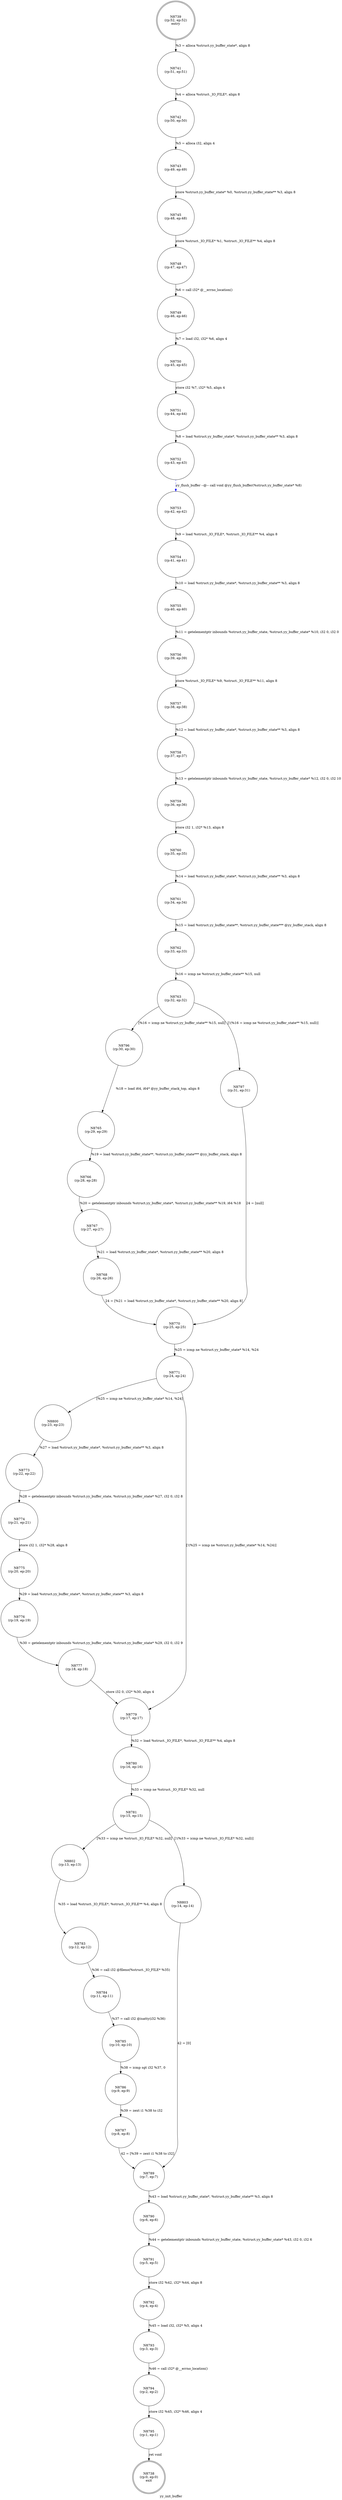 digraph yy_init_buffer {
label="yy_init_buffer"
8738 [label="N8738\n(rp:0, ep:0)\nexit", shape="doublecircle"]
8739 [label="N8739\n(rp:52, ep:52)\nentry", shape="doublecircle"]
8739 -> 8741 [label="%3 = alloca %struct.yy_buffer_state*, align 8"]
8741 [label="N8741\n(rp:51, ep:51)", shape="circle"]
8741 -> 8742 [label="%4 = alloca %struct._IO_FILE*, align 8"]
8742 [label="N8742\n(rp:50, ep:50)", shape="circle"]
8742 -> 8743 [label="%5 = alloca i32, align 4"]
8743 [label="N8743\n(rp:49, ep:49)", shape="circle"]
8743 -> 8745 [label="store %struct.yy_buffer_state* %0, %struct.yy_buffer_state** %3, align 8"]
8745 [label="N8745\n(rp:48, ep:48)", shape="circle"]
8745 -> 8748 [label="store %struct._IO_FILE* %1, %struct._IO_FILE** %4, align 8"]
8748 [label="N8748\n(rp:47, ep:47)", shape="circle"]
8748 -> 8749 [label="%6 = call i32* @__errno_location()"]
8749 [label="N8749\n(rp:46, ep:46)", shape="circle"]
8749 -> 8750 [label="%7 = load i32, i32* %6, align 4"]
8750 [label="N8750\n(rp:45, ep:45)", shape="circle"]
8750 -> 8751 [label="store i32 %7, i32* %5, align 4"]
8751 [label="N8751\n(rp:44, ep:44)", shape="circle"]
8751 -> 8752 [label="%8 = load %struct.yy_buffer_state*, %struct.yy_buffer_state** %3, align 8"]
8752 [label="N8752\n(rp:43, ep:43)", shape="circle"]
8752 -> 8753 [label="yy_flush_buffer --@-- call void @yy_flush_buffer(%struct.yy_buffer_state* %8)", style="dashed", color="blue"]
8753 [label="N8753\n(rp:42, ep:42)", shape="circle"]
8753 -> 8754 [label="%9 = load %struct._IO_FILE*, %struct._IO_FILE** %4, align 8"]
8754 [label="N8754\n(rp:41, ep:41)", shape="circle"]
8754 -> 8755 [label="%10 = load %struct.yy_buffer_state*, %struct.yy_buffer_state** %3, align 8"]
8755 [label="N8755\n(rp:40, ep:40)", shape="circle"]
8755 -> 8756 [label="%11 = getelementptr inbounds %struct.yy_buffer_state, %struct.yy_buffer_state* %10, i32 0, i32 0"]
8756 [label="N8756\n(rp:39, ep:39)", shape="circle"]
8756 -> 8757 [label="store %struct._IO_FILE* %9, %struct._IO_FILE** %11, align 8"]
8757 [label="N8757\n(rp:38, ep:38)", shape="circle"]
8757 -> 8758 [label="%12 = load %struct.yy_buffer_state*, %struct.yy_buffer_state** %3, align 8"]
8758 [label="N8758\n(rp:37, ep:37)", shape="circle"]
8758 -> 8759 [label="%13 = getelementptr inbounds %struct.yy_buffer_state, %struct.yy_buffer_state* %12, i32 0, i32 10"]
8759 [label="N8759\n(rp:36, ep:36)", shape="circle"]
8759 -> 8760 [label="store i32 1, i32* %13, align 8"]
8760 [label="N8760\n(rp:35, ep:35)", shape="circle"]
8760 -> 8761 [label="%14 = load %struct.yy_buffer_state*, %struct.yy_buffer_state** %3, align 8"]
8761 [label="N8761\n(rp:34, ep:34)", shape="circle"]
8761 -> 8762 [label="%15 = load %struct.yy_buffer_state**, %struct.yy_buffer_state*** @yy_buffer_stack, align 8"]
8762 [label="N8762\n(rp:33, ep:33)", shape="circle"]
8762 -> 8763 [label="%16 = icmp ne %struct.yy_buffer_state** %15, null"]
8763 [label="N8763\n(rp:32, ep:32)", shape="circle"]
8763 -> 8796 [label="[%16 = icmp ne %struct.yy_buffer_state** %15, null]"]
8763 -> 8797 [label="[!(%16 = icmp ne %struct.yy_buffer_state** %15, null)]"]
8765 [label="N8765\n(rp:29, ep:29)", shape="circle"]
8765 -> 8766 [label="%19 = load %struct.yy_buffer_state**, %struct.yy_buffer_state*** @yy_buffer_stack, align 8"]
8766 [label="N8766\n(rp:28, ep:28)", shape="circle"]
8766 -> 8767 [label="%20 = getelementptr inbounds %struct.yy_buffer_state*, %struct.yy_buffer_state** %19, i64 %18"]
8767 [label="N8767\n(rp:27, ep:27)", shape="circle"]
8767 -> 8768 [label="%21 = load %struct.yy_buffer_state*, %struct.yy_buffer_state** %20, align 8"]
8768 [label="N8768\n(rp:26, ep:26)", shape="circle"]
8768 -> 8770 [label="24 = [%21 = load %struct.yy_buffer_state*, %struct.yy_buffer_state** %20, align 8]"]
8770 [label="N8770\n(rp:25, ep:25)", shape="circle"]
8770 -> 8771 [label="%25 = icmp ne %struct.yy_buffer_state* %14, %24"]
8771 [label="N8771\n(rp:24, ep:24)", shape="circle"]
8771 -> 8800 [label="[%25 = icmp ne %struct.yy_buffer_state* %14, %24]"]
8771 -> 8779 [label="[!(%25 = icmp ne %struct.yy_buffer_state* %14, %24)]"]
8773 [label="N8773\n(rp:22, ep:22)", shape="circle"]
8773 -> 8774 [label="%28 = getelementptr inbounds %struct.yy_buffer_state, %struct.yy_buffer_state* %27, i32 0, i32 8"]
8774 [label="N8774\n(rp:21, ep:21)", shape="circle"]
8774 -> 8775 [label="store i32 1, i32* %28, align 8"]
8775 [label="N8775\n(rp:20, ep:20)", shape="circle"]
8775 -> 8776 [label="%29 = load %struct.yy_buffer_state*, %struct.yy_buffer_state** %3, align 8"]
8776 [label="N8776\n(rp:19, ep:19)", shape="circle"]
8776 -> 8777 [label="%30 = getelementptr inbounds %struct.yy_buffer_state, %struct.yy_buffer_state* %29, i32 0, i32 9"]
8777 [label="N8777\n(rp:18, ep:18)", shape="circle"]
8777 -> 8779 [label="store i32 0, i32* %30, align 4"]
8779 [label="N8779\n(rp:17, ep:17)", shape="circle"]
8779 -> 8780 [label="%32 = load %struct._IO_FILE*, %struct._IO_FILE** %4, align 8"]
8780 [label="N8780\n(rp:16, ep:16)", shape="circle"]
8780 -> 8781 [label="%33 = icmp ne %struct._IO_FILE* %32, null"]
8781 [label="N8781\n(rp:15, ep:15)", shape="circle"]
8781 -> 8802 [label="[%33 = icmp ne %struct._IO_FILE* %32, null]"]
8781 -> 8803 [label="[!(%33 = icmp ne %struct._IO_FILE* %32, null)]"]
8783 [label="N8783\n(rp:12, ep:12)", shape="circle"]
8783 -> 8784 [label="%36 = call i32 @fileno(%struct._IO_FILE* %35)"]
8784 [label="N8784\n(rp:11, ep:11)", shape="circle"]
8784 -> 8785 [label="%37 = call i32 @isatty(i32 %36)"]
8785 [label="N8785\n(rp:10, ep:10)", shape="circle"]
8785 -> 8786 [label="%38 = icmp sgt i32 %37, 0"]
8786 [label="N8786\n(rp:9, ep:9)", shape="circle"]
8786 -> 8787 [label="%39 = zext i1 %38 to i32"]
8787 [label="N8787\n(rp:8, ep:8)", shape="circle"]
8787 -> 8789 [label="42 = [%39 = zext i1 %38 to i32]"]
8789 [label="N8789\n(rp:7, ep:7)", shape="circle"]
8789 -> 8790 [label="%43 = load %struct.yy_buffer_state*, %struct.yy_buffer_state** %3, align 8"]
8790 [label="N8790\n(rp:6, ep:6)", shape="circle"]
8790 -> 8791 [label="%44 = getelementptr inbounds %struct.yy_buffer_state, %struct.yy_buffer_state* %43, i32 0, i32 6"]
8791 [label="N8791\n(rp:5, ep:5)", shape="circle"]
8791 -> 8792 [label="store i32 %42, i32* %44, align 8"]
8792 [label="N8792\n(rp:4, ep:4)", shape="circle"]
8792 -> 8793 [label="%45 = load i32, i32* %5, align 4"]
8793 [label="N8793\n(rp:3, ep:3)", shape="circle"]
8793 -> 8794 [label="%46 = call i32* @__errno_location()"]
8794 [label="N8794\n(rp:2, ep:2)", shape="circle"]
8794 -> 8795 [label="store i32 %45, i32* %46, align 4"]
8795 [label="N8795\n(rp:1, ep:1)", shape="circle"]
8795 -> 8738 [label="ret void"]
8796 [label="N8796\n(rp:30, ep:30)", shape="circle"]
8796 -> 8765 [label="%18 = load i64, i64* @yy_buffer_stack_top, align 8"]
8797 [label="N8797\n(rp:31, ep:31)", shape="circle"]
8797 -> 8770 [label="24 = [null]"]
8800 [label="N8800\n(rp:23, ep:23)", shape="circle"]
8800 -> 8773 [label="%27 = load %struct.yy_buffer_state*, %struct.yy_buffer_state** %3, align 8"]
8802 [label="N8802\n(rp:13, ep:13)", shape="circle"]
8802 -> 8783 [label="%35 = load %struct._IO_FILE*, %struct._IO_FILE** %4, align 8"]
8803 [label="N8803\n(rp:14, ep:14)", shape="circle"]
8803 -> 8789 [label="42 = [0]"]
}
